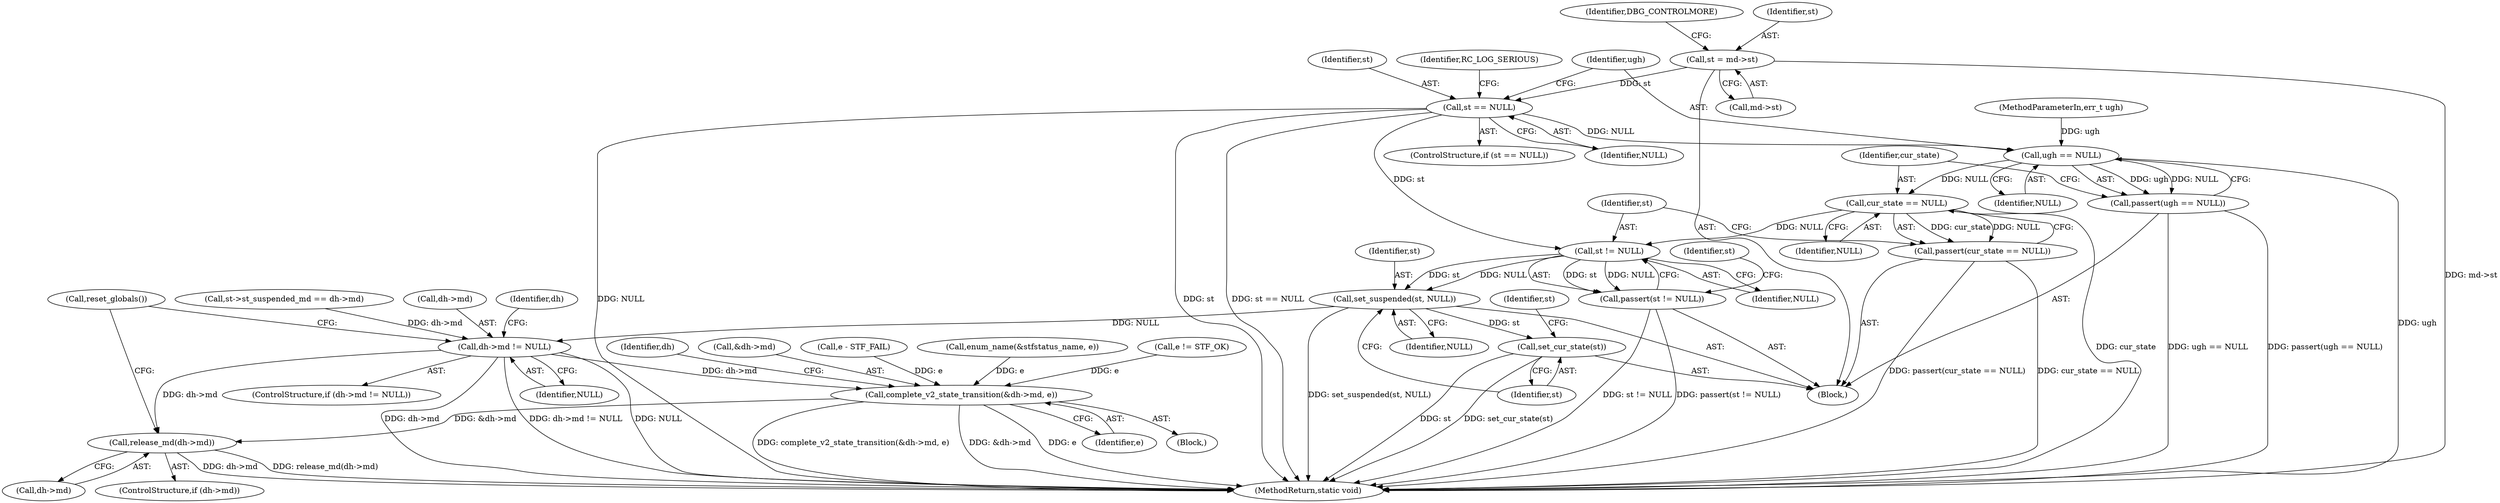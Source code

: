 digraph "0_libreswan_2899351224fe2940aec37d7656e1e392c0fe07f0_0@pointer" {
"1000120" [label="(Call,st = md->st)"];
"1000131" [label="(Call,st == NULL)"];
"1000149" [label="(Call,ugh == NULL)"];
"1000148" [label="(Call,passert(ugh == NULL))"];
"1000153" [label="(Call,cur_state == NULL)"];
"1000152" [label="(Call,passert(cur_state == NULL))"];
"1000157" [label="(Call,st != NULL)"];
"1000156" [label="(Call,passert(st != NULL))"];
"1000168" [label="(Call,set_suspended(st, NULL))"];
"1000171" [label="(Call,set_cur_state(st))"];
"1000213" [label="(Call,dh->md != NULL)"];
"1000219" [label="(Call,complete_v2_state_transition(&dh->md, e))"];
"1000229" [label="(Call,release_md(dh->md))"];
"1000224" [label="(Identifier,e)"];
"1000133" [label="(Identifier,NULL)"];
"1000227" [label="(Identifier,dh)"];
"1000161" [label="(Call,st->st_suspended_md == dh->md)"];
"1000156" [label="(Call,passert(st != NULL))"];
"1000220" [label="(Call,&dh->md)"];
"1000168" [label="(Call,set_suspended(st, NULL))"];
"1000150" [label="(Identifier,ugh)"];
"1000218" [label="(Block,)"];
"1000152" [label="(Call,passert(cur_state == NULL))"];
"1000155" [label="(Identifier,NULL)"];
"1000212" [label="(ControlStructure,if (dh->md != NULL))"];
"1000230" [label="(Call,dh->md)"];
"1000159" [label="(Identifier,NULL)"];
"1000191" [label="(Call,e - STF_FAIL)"];
"1000120" [label="(Call,st = md->st)"];
"1000219" [label="(Call,complete_v2_state_transition(&dh->md, e))"];
"1000171" [label="(Call,set_cur_state(st))"];
"1000234" [label="(MethodReturn,static void)"];
"1000217" [label="(Identifier,NULL)"];
"1000157" [label="(Call,st != NULL)"];
"1000127" [label="(Identifier,DBG_CONTROLMORE)"];
"1000214" [label="(Call,dh->md)"];
"1000130" [label="(ControlStructure,if (st == NULL))"];
"1000229" [label="(Call,release_md(dh->md))"];
"1000213" [label="(Call,dh->md != NULL)"];
"1000233" [label="(Call,reset_globals())"];
"1000107" [label="(Block,)"];
"1000170" [label="(Identifier,NULL)"];
"1000121" [label="(Identifier,st)"];
"1000106" [label="(MethodParameterIn,err_t ugh)"];
"1000158" [label="(Identifier,st)"];
"1000175" [label="(Identifier,st)"];
"1000148" [label="(Call,passert(ugh == NULL))"];
"1000149" [label="(Call,ugh == NULL)"];
"1000153" [label="(Call,cur_state == NULL)"];
"1000163" [label="(Identifier,st)"];
"1000132" [label="(Identifier,st)"];
"1000154" [label="(Identifier,cur_state)"];
"1000122" [label="(Call,md->st)"];
"1000225" [label="(ControlStructure,if (dh->md))"];
"1000208" [label="(Call,enum_name(&stfstatus_name, e))"];
"1000172" [label="(Identifier,st)"];
"1000202" [label="(Call,e != STF_OK)"];
"1000131" [label="(Call,st == NULL)"];
"1000222" [label="(Identifier,dh)"];
"1000151" [label="(Identifier,NULL)"];
"1000169" [label="(Identifier,st)"];
"1000136" [label="(Identifier,RC_LOG_SERIOUS)"];
"1000120" -> "1000107"  [label="AST: "];
"1000120" -> "1000122"  [label="CFG: "];
"1000121" -> "1000120"  [label="AST: "];
"1000122" -> "1000120"  [label="AST: "];
"1000127" -> "1000120"  [label="CFG: "];
"1000120" -> "1000234"  [label="DDG: md->st"];
"1000120" -> "1000131"  [label="DDG: st"];
"1000131" -> "1000130"  [label="AST: "];
"1000131" -> "1000133"  [label="CFG: "];
"1000132" -> "1000131"  [label="AST: "];
"1000133" -> "1000131"  [label="AST: "];
"1000136" -> "1000131"  [label="CFG: "];
"1000150" -> "1000131"  [label="CFG: "];
"1000131" -> "1000234"  [label="DDG: NULL"];
"1000131" -> "1000234"  [label="DDG: st"];
"1000131" -> "1000234"  [label="DDG: st == NULL"];
"1000131" -> "1000149"  [label="DDG: NULL"];
"1000131" -> "1000157"  [label="DDG: st"];
"1000149" -> "1000148"  [label="AST: "];
"1000149" -> "1000151"  [label="CFG: "];
"1000150" -> "1000149"  [label="AST: "];
"1000151" -> "1000149"  [label="AST: "];
"1000148" -> "1000149"  [label="CFG: "];
"1000149" -> "1000234"  [label="DDG: ugh"];
"1000149" -> "1000148"  [label="DDG: ugh"];
"1000149" -> "1000148"  [label="DDG: NULL"];
"1000106" -> "1000149"  [label="DDG: ugh"];
"1000149" -> "1000153"  [label="DDG: NULL"];
"1000148" -> "1000107"  [label="AST: "];
"1000154" -> "1000148"  [label="CFG: "];
"1000148" -> "1000234"  [label="DDG: ugh == NULL"];
"1000148" -> "1000234"  [label="DDG: passert(ugh == NULL)"];
"1000153" -> "1000152"  [label="AST: "];
"1000153" -> "1000155"  [label="CFG: "];
"1000154" -> "1000153"  [label="AST: "];
"1000155" -> "1000153"  [label="AST: "];
"1000152" -> "1000153"  [label="CFG: "];
"1000153" -> "1000234"  [label="DDG: cur_state"];
"1000153" -> "1000152"  [label="DDG: cur_state"];
"1000153" -> "1000152"  [label="DDG: NULL"];
"1000153" -> "1000157"  [label="DDG: NULL"];
"1000152" -> "1000107"  [label="AST: "];
"1000158" -> "1000152"  [label="CFG: "];
"1000152" -> "1000234"  [label="DDG: passert(cur_state == NULL)"];
"1000152" -> "1000234"  [label="DDG: cur_state == NULL"];
"1000157" -> "1000156"  [label="AST: "];
"1000157" -> "1000159"  [label="CFG: "];
"1000158" -> "1000157"  [label="AST: "];
"1000159" -> "1000157"  [label="AST: "];
"1000156" -> "1000157"  [label="CFG: "];
"1000157" -> "1000156"  [label="DDG: st"];
"1000157" -> "1000156"  [label="DDG: NULL"];
"1000157" -> "1000168"  [label="DDG: st"];
"1000157" -> "1000168"  [label="DDG: NULL"];
"1000156" -> "1000107"  [label="AST: "];
"1000163" -> "1000156"  [label="CFG: "];
"1000156" -> "1000234"  [label="DDG: st != NULL"];
"1000156" -> "1000234"  [label="DDG: passert(st != NULL)"];
"1000168" -> "1000107"  [label="AST: "];
"1000168" -> "1000170"  [label="CFG: "];
"1000169" -> "1000168"  [label="AST: "];
"1000170" -> "1000168"  [label="AST: "];
"1000172" -> "1000168"  [label="CFG: "];
"1000168" -> "1000234"  [label="DDG: set_suspended(st, NULL)"];
"1000168" -> "1000171"  [label="DDG: st"];
"1000168" -> "1000213"  [label="DDG: NULL"];
"1000171" -> "1000107"  [label="AST: "];
"1000171" -> "1000172"  [label="CFG: "];
"1000172" -> "1000171"  [label="AST: "];
"1000175" -> "1000171"  [label="CFG: "];
"1000171" -> "1000234"  [label="DDG: st"];
"1000171" -> "1000234"  [label="DDG: set_cur_state(st)"];
"1000213" -> "1000212"  [label="AST: "];
"1000213" -> "1000217"  [label="CFG: "];
"1000214" -> "1000213"  [label="AST: "];
"1000217" -> "1000213"  [label="AST: "];
"1000222" -> "1000213"  [label="CFG: "];
"1000233" -> "1000213"  [label="CFG: "];
"1000213" -> "1000234"  [label="DDG: NULL"];
"1000213" -> "1000234"  [label="DDG: dh->md"];
"1000213" -> "1000234"  [label="DDG: dh->md != NULL"];
"1000161" -> "1000213"  [label="DDG: dh->md"];
"1000213" -> "1000219"  [label="DDG: dh->md"];
"1000213" -> "1000229"  [label="DDG: dh->md"];
"1000219" -> "1000218"  [label="AST: "];
"1000219" -> "1000224"  [label="CFG: "];
"1000220" -> "1000219"  [label="AST: "];
"1000224" -> "1000219"  [label="AST: "];
"1000227" -> "1000219"  [label="CFG: "];
"1000219" -> "1000234"  [label="DDG: complete_v2_state_transition(&dh->md, e)"];
"1000219" -> "1000234"  [label="DDG: &dh->md"];
"1000219" -> "1000234"  [label="DDG: e"];
"1000202" -> "1000219"  [label="DDG: e"];
"1000208" -> "1000219"  [label="DDG: e"];
"1000191" -> "1000219"  [label="DDG: e"];
"1000219" -> "1000229"  [label="DDG: &dh->md"];
"1000229" -> "1000225"  [label="AST: "];
"1000229" -> "1000230"  [label="CFG: "];
"1000230" -> "1000229"  [label="AST: "];
"1000233" -> "1000229"  [label="CFG: "];
"1000229" -> "1000234"  [label="DDG: release_md(dh->md)"];
"1000229" -> "1000234"  [label="DDG: dh->md"];
}
